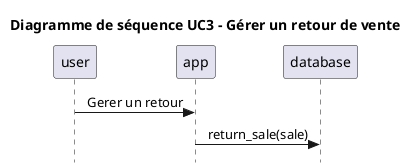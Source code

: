 @startuml
skinparam style strictuml
skinparam defaultfontname Verdana
skinparam sequence {
    MessageAlign center
}

title Diagramme de séquence UC3 - Gérer un retour de vente

participant "user" as user
participant "app" as app
participant "database" as db 

user -> app : Gerer un retour 
app -> db : return_sale(sale)


@enduml